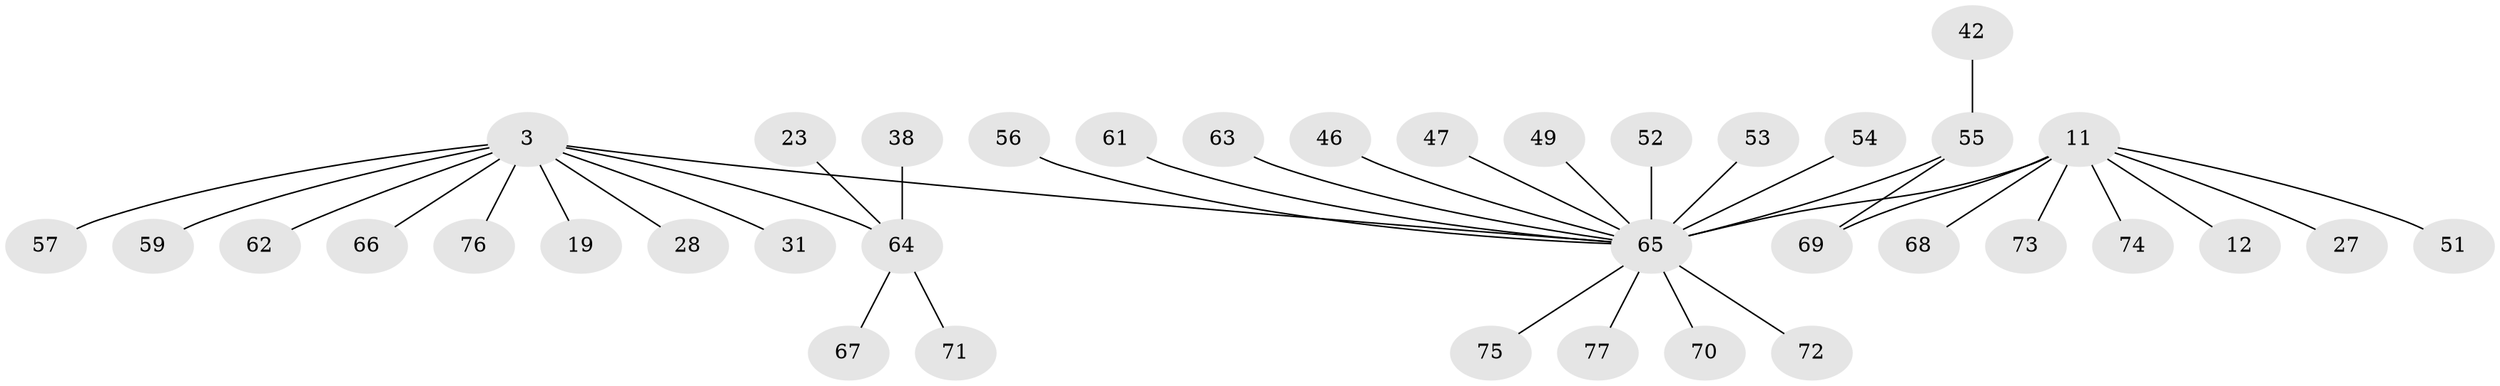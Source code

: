 // original degree distribution, {20: 0.012987012987012988, 10: 0.012987012987012988, 12: 0.012987012987012988, 4: 0.012987012987012988, 1: 0.6623376623376623, 9: 0.012987012987012988, 5: 0.05194805194805195, 3: 0.05194805194805195, 2: 0.16883116883116883}
// Generated by graph-tools (version 1.1) at 2025/47/03/09/25 04:47:00]
// undirected, 38 vertices, 38 edges
graph export_dot {
graph [start="1"]
  node [color=gray90,style=filled];
  3;
  11 [super="+7"];
  12;
  19;
  23;
  27;
  28;
  31;
  38;
  42;
  46;
  47 [super="+44"];
  49;
  51 [super="+48"];
  52;
  53;
  54;
  55 [super="+24+50"];
  56;
  57;
  59 [super="+30"];
  61;
  62;
  63;
  64 [super="+15"];
  65 [super="+37+36+39+40"];
  66 [super="+32+58"];
  67 [super="+45"];
  68;
  69;
  70;
  71;
  72;
  73 [super="+60"];
  74;
  75 [super="+41"];
  76;
  77;
  3 -- 19;
  3 -- 28;
  3 -- 31;
  3 -- 57;
  3 -- 62;
  3 -- 76;
  3 -- 59;
  3 -- 66 [weight=2];
  3 -- 65;
  3 -- 64 [weight=2];
  11 -- 74;
  11 -- 68;
  11 -- 69;
  11 -- 12;
  11 -- 27;
  11 -- 51;
  11 -- 73;
  11 -- 65 [weight=3];
  23 -- 64;
  38 -- 64;
  42 -- 55;
  46 -- 65;
  47 -- 65;
  49 -- 65;
  52 -- 65;
  53 -- 65;
  54 -- 65;
  55 -- 69;
  55 -- 65 [weight=2];
  56 -- 65;
  61 -- 65;
  63 -- 65;
  64 -- 67;
  64 -- 71;
  65 -- 70;
  65 -- 72;
  65 -- 75;
  65 -- 77;
}
